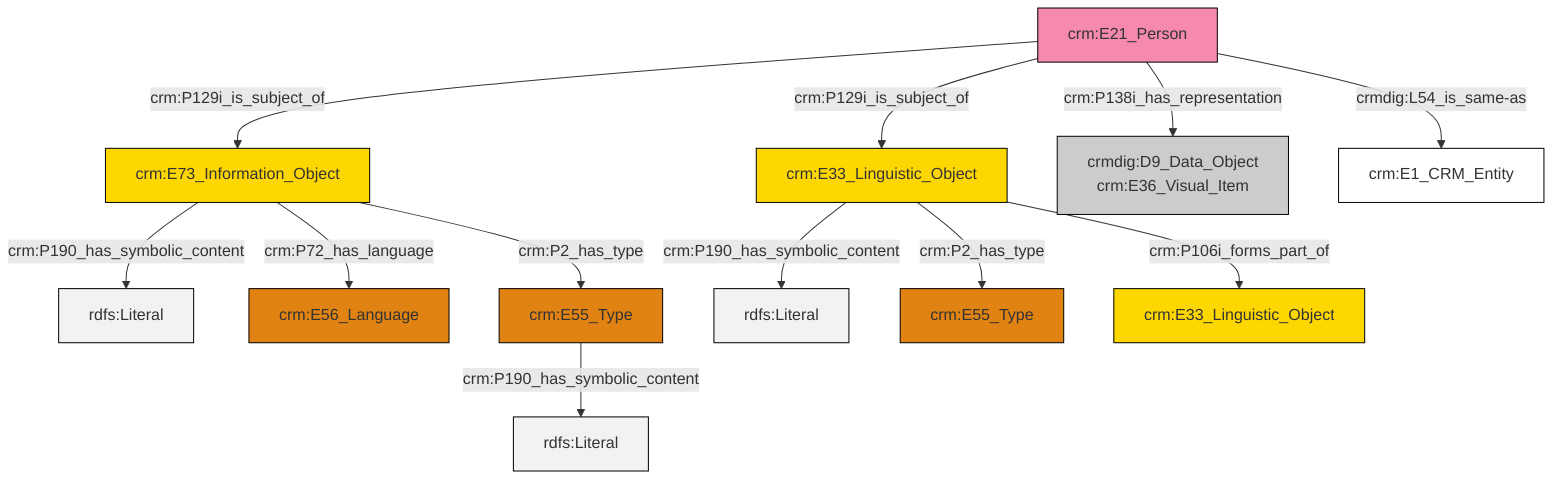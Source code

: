 graph TD
classDef Literal fill:#f2f2f2,stroke:#000000;
classDef CRM_Entity fill:#FFFFFF,stroke:#000000;
classDef Temporal_Entity fill:#00C9E6, stroke:#000000;
classDef Type fill:#E18312, stroke:#000000;
classDef Time-Span fill:#2C9C91, stroke:#000000;
classDef Appellation fill:#FFEB7F, stroke:#000000;
classDef Place fill:#008836, stroke:#000000;
classDef Persistent_Item fill:#B266B2, stroke:#000000;
classDef Conceptual_Object fill:#FFD700, stroke:#000000;
classDef Physical_Thing fill:#D2B48C, stroke:#000000;
classDef Actor fill:#f58aad, stroke:#000000;
classDef PC_Classes fill:#4ce600, stroke:#000000;
classDef Multi fill:#cccccc,stroke:#000000;

2["crm:E33_Linguistic_Object"]:::Conceptual_Object -->|crm:P190_has_symbolic_content| 8[rdfs:Literal]:::Literal
6["crm:E73_Information_Object"]:::Conceptual_Object -->|crm:P190_has_symbolic_content| 9[rdfs:Literal]:::Literal
6["crm:E73_Information_Object"]:::Conceptual_Object -->|crm:P72_has_language| 10["crm:E56_Language"]:::Type
11["crm:E21_Person"]:::Actor -->|crm:P129i_is_subject_of| 6["crm:E73_Information_Object"]:::Conceptual_Object
11["crm:E21_Person"]:::Actor -->|crm:P129i_is_subject_of| 2["crm:E33_Linguistic_Object"]:::Conceptual_Object
11["crm:E21_Person"]:::Actor -->|crm:P138i_has_representation| 4["crmdig:D9_Data_Object<br>crm:E36_Visual_Item"]:::Multi
2["crm:E33_Linguistic_Object"]:::Conceptual_Object -->|crm:P2_has_type| 12["crm:E55_Type"]:::Type
11["crm:E21_Person"]:::Actor -->|crmdig:L54_is_same-as| 0["crm:E1_CRM_Entity"]:::CRM_Entity
6["crm:E73_Information_Object"]:::Conceptual_Object -->|crm:P2_has_type| 17["crm:E55_Type"]:::Type
2["crm:E33_Linguistic_Object"]:::Conceptual_Object -->|crm:P106i_forms_part_of| 20["crm:E33_Linguistic_Object"]:::Conceptual_Object
17["crm:E55_Type"]:::Type -->|crm:P190_has_symbolic_content| 21[rdfs:Literal]:::Literal